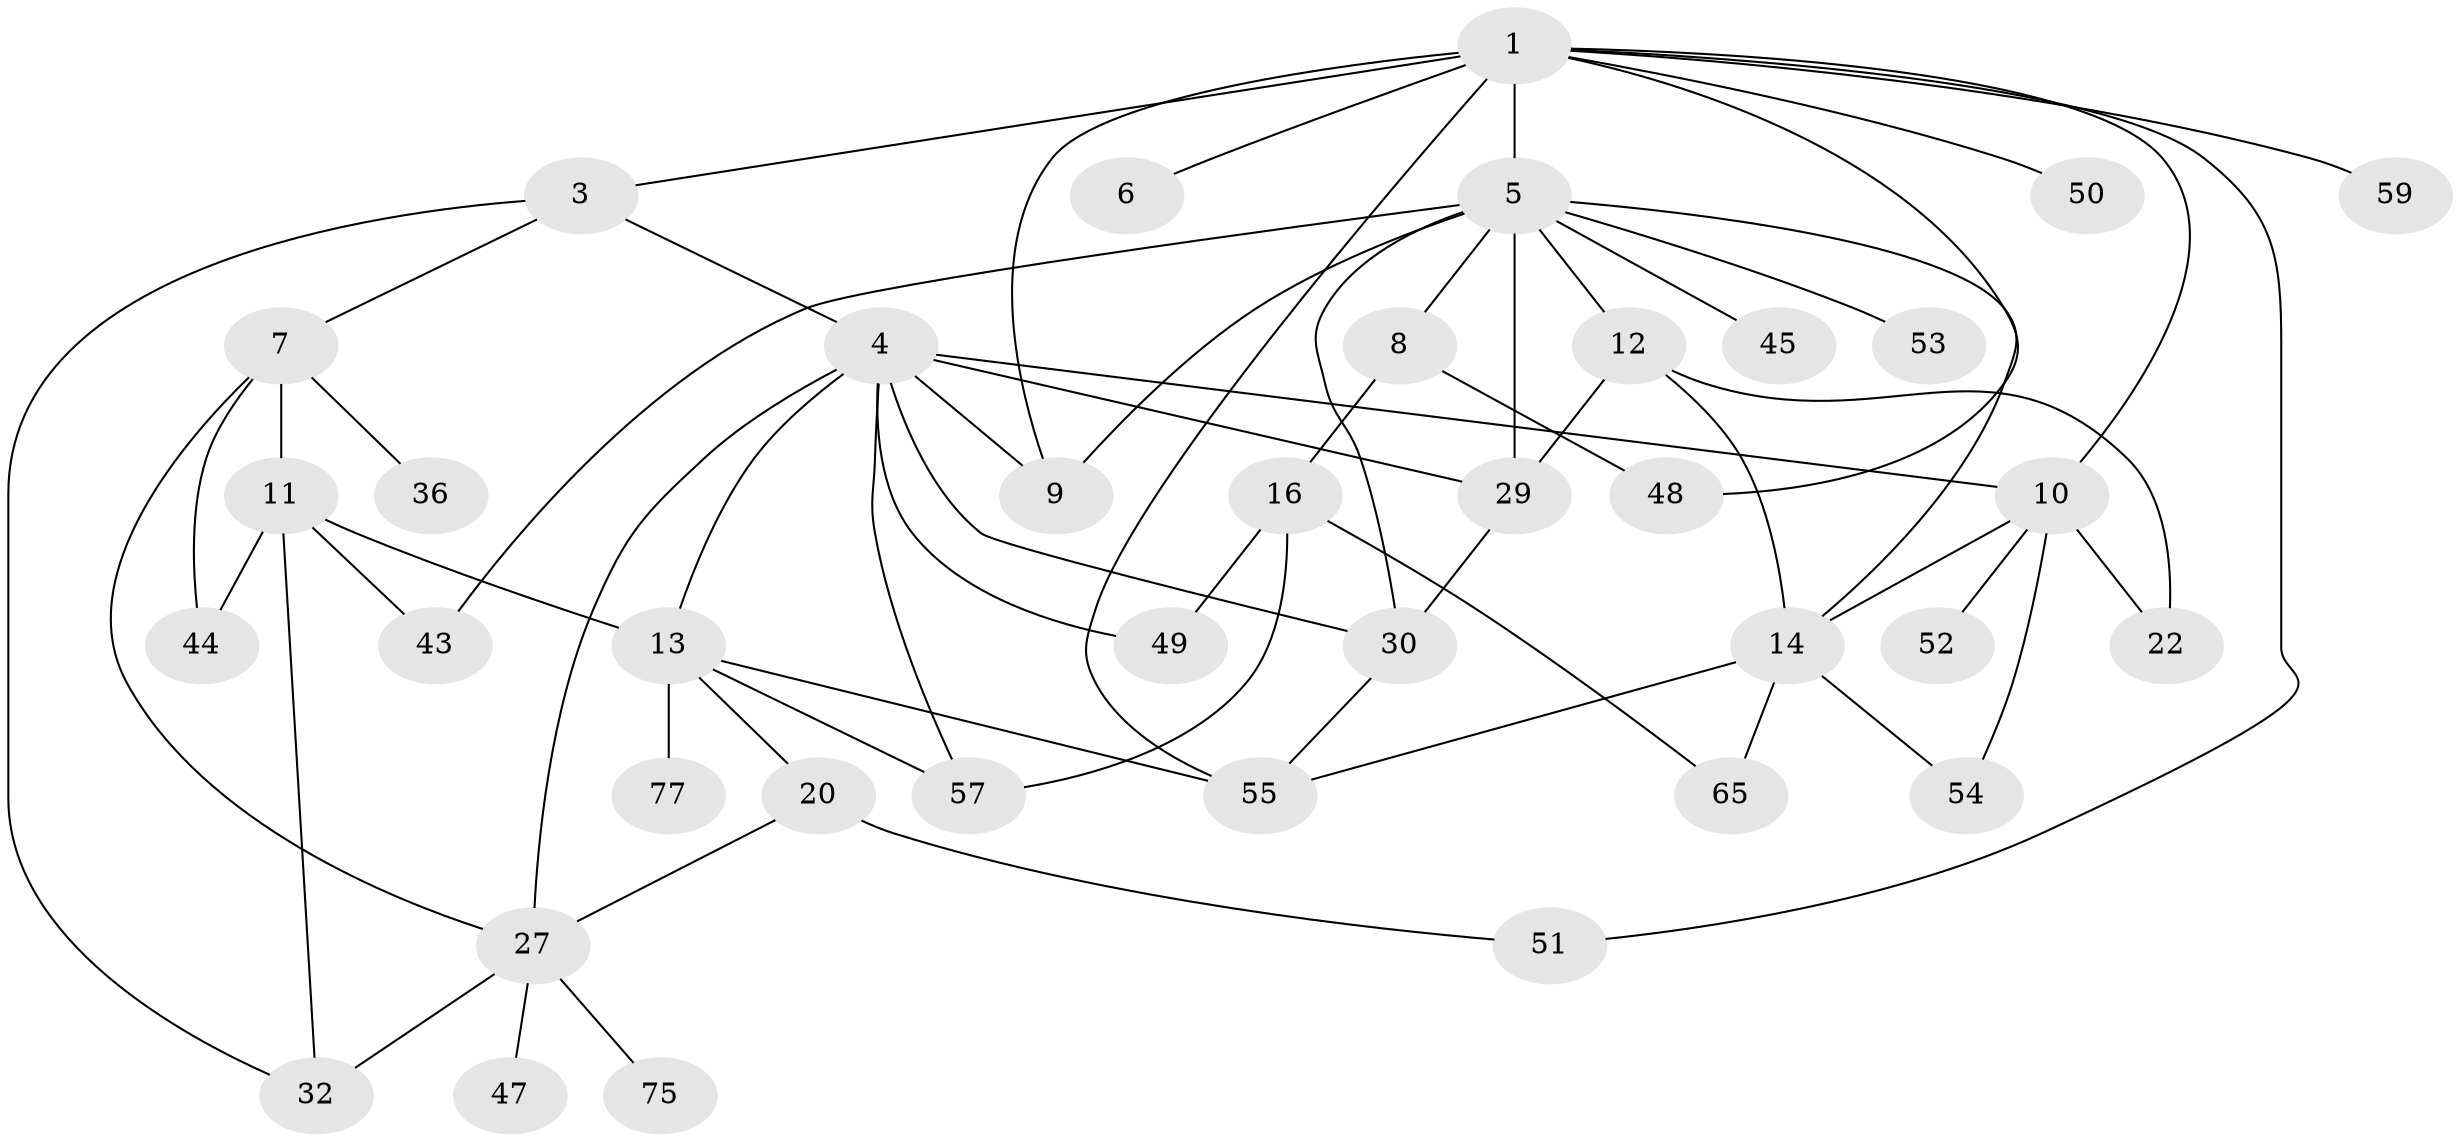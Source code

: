 // original degree distribution, {6: 0.07792207792207792, 4: 0.18181818181818182, 1: 0.24675324675324675, 3: 0.2857142857142857, 5: 0.03896103896103896, 2: 0.16883116883116883}
// Generated by graph-tools (version 1.1) at 2025/54/03/05/25 16:54:47]
// undirected, 38 vertices, 64 edges
graph export_dot {
graph [start="1"]
  node [color=gray90,style=filled];
  1 [super="+2"];
  3;
  4 [super="+17"];
  5 [super="+19+28"];
  6;
  7 [super="+40"];
  8;
  9;
  10 [super="+21"];
  11 [super="+35"];
  12 [super="+15"];
  13;
  14 [super="+46+66+23"];
  16 [super="+18"];
  20;
  22 [super="+24"];
  27 [super="+38"];
  29;
  30 [super="+61+58"];
  32 [super="+69"];
  36;
  43;
  44;
  45;
  47;
  48 [super="+64"];
  49;
  50;
  51 [super="+72"];
  52;
  53;
  54 [super="+76"];
  55 [super="+67"];
  57;
  59;
  65;
  75;
  77;
  1 -- 3;
  1 -- 6;
  1 -- 9;
  1 -- 50;
  1 -- 51;
  1 -- 48;
  1 -- 5 [weight=2];
  1 -- 55;
  1 -- 10;
  1 -- 59;
  3 -- 4;
  3 -- 7;
  3 -- 32;
  4 -- 13;
  4 -- 27;
  4 -- 57 [weight=2];
  4 -- 30 [weight=3];
  4 -- 49;
  4 -- 9;
  4 -- 29;
  4 -- 10;
  5 -- 8 [weight=2];
  5 -- 12;
  5 -- 53;
  5 -- 9;
  5 -- 45;
  5 -- 30;
  5 -- 43;
  5 -- 29;
  5 -- 14;
  7 -- 11;
  7 -- 36;
  7 -- 44;
  7 -- 27;
  8 -- 16;
  8 -- 48;
  10 -- 52;
  10 -- 54;
  10 -- 22;
  10 -- 14;
  11 -- 32;
  11 -- 43;
  11 -- 44;
  11 -- 13;
  12 -- 14;
  12 -- 22;
  12 -- 29;
  13 -- 20;
  13 -- 55;
  13 -- 77;
  13 -- 57;
  14 -- 54;
  14 -- 65;
  14 -- 55;
  16 -- 49;
  16 -- 65;
  16 -- 57;
  20 -- 51;
  20 -- 27;
  27 -- 47;
  27 -- 32;
  27 -- 75;
  29 -- 30;
  30 -- 55;
}
